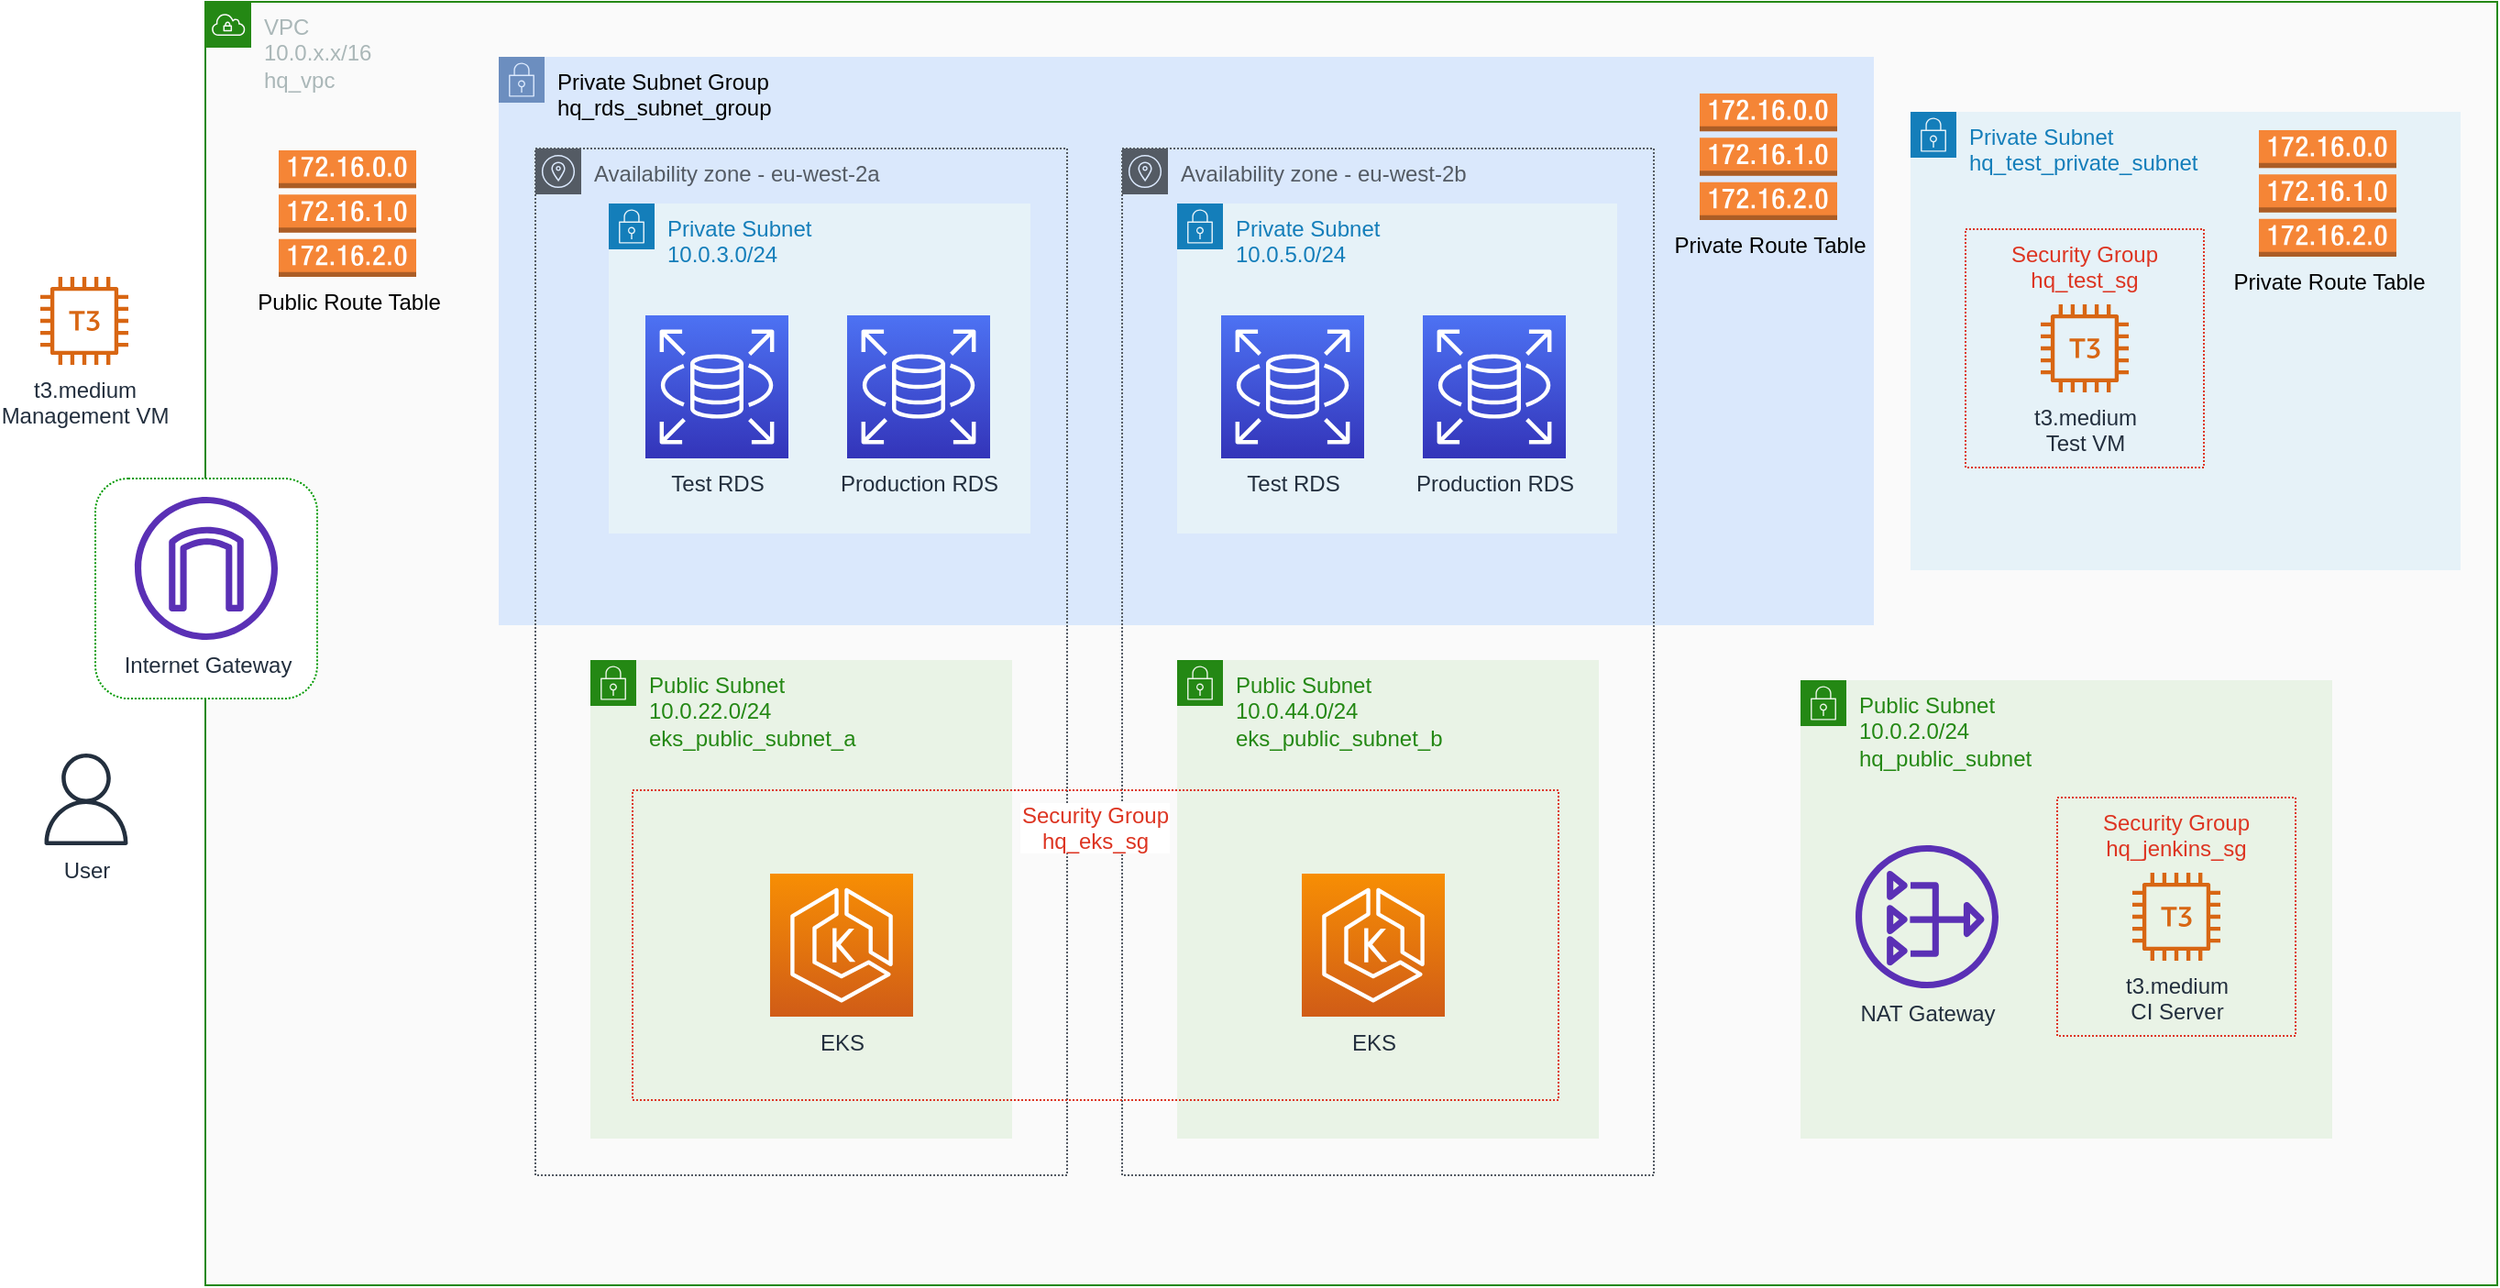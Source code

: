 <mxfile version="14.5.1" type="device"><diagram id="DsRfgjtYE4nJ2nQNvDfR" name="Page-1"><mxGraphModel dx="2317" dy="1637" grid="1" gridSize="10" guides="1" tooltips="1" connect="1" arrows="1" fold="1" page="1" pageScale="1" pageWidth="1169" pageHeight="827" math="0" shadow="0"><root><mxCell id="0"/><mxCell id="1" parent="0"/><mxCell id="G7ireAi9VKMg5s6gykiv-69" value="VPC&lt;br&gt;&lt;div&gt;10.0.x.x/16&lt;/div&gt;&lt;div&gt;hq_vpc&lt;/div&gt;" style="points=[[0,0],[0.25,0],[0.5,0],[0.75,0],[1,0],[1,0.25],[1,0.5],[1,0.75],[1,1],[0.75,1],[0.5,1],[0.25,1],[0,1],[0,0.75],[0,0.5],[0,0.25]];outlineConnect=0;gradientColor=none;html=1;whiteSpace=wrap;fontSize=12;fontStyle=0;shape=mxgraph.aws4.group;grIcon=mxgraph.aws4.group_vpc;strokeColor=#248814;verticalAlign=top;align=left;spacingLeft=30;fontColor=#AAB7B8;dashed=0;dashPattern=1 1;fillColor=#FAFAFA;" vertex="1" parent="1"><mxGeometry x="-40" y="-780" width="1250" height="700" as="geometry"/></mxCell><mxCell id="G7ireAi9VKMg5s6gykiv-70" value="" style="group" vertex="1" connectable="0" parent="1"><mxGeometry x="120" y="-750" width="750" height="310" as="geometry"/></mxCell><mxCell id="G7ireAi9VKMg5s6gykiv-32" value="Private Subnet Group&lt;br&gt;hq_rds_subnet_group" style="points=[[0,0],[0.25,0],[0.5,0],[0.75,0],[1,0],[1,0.25],[1,0.5],[1,0.75],[1,1],[0.75,1],[0.5,1],[0.25,1],[0,1],[0,0.75],[0,0.5],[0,0.25]];outlineConnect=0;html=1;whiteSpace=wrap;fontSize=12;fontStyle=0;shape=mxgraph.aws4.group;grIcon=mxgraph.aws4.group_security_group;grStroke=0;strokeColor=#6c8ebf;fillColor=#dae8fc;verticalAlign=top;align=left;spacingLeft=30;dashed=0;dashPattern=1 1;" vertex="1" parent="G7ireAi9VKMg5s6gykiv-70"><mxGeometry width="750" height="310" as="geometry"/></mxCell><mxCell id="G7ireAi9VKMg5s6gykiv-52" value="Private Subnet&lt;br&gt;10.0.5.0/24" style="points=[[0,0],[0.25,0],[0.5,0],[0.75,0],[1,0],[1,0.25],[1,0.5],[1,0.75],[1,1],[0.75,1],[0.5,1],[0.25,1],[0,1],[0,0.75],[0,0.5],[0,0.25]];outlineConnect=0;gradientColor=none;html=1;whiteSpace=wrap;fontSize=12;fontStyle=0;shape=mxgraph.aws4.group;grIcon=mxgraph.aws4.group_security_group;grStroke=0;strokeColor=#147EBA;fillColor=#E6F2F8;verticalAlign=top;align=left;spacingLeft=30;fontColor=#147EBA;dashed=0;dashPattern=1 1;" vertex="1" parent="G7ireAi9VKMg5s6gykiv-70"><mxGeometry x="370" y="80" width="240" height="180" as="geometry"/></mxCell><mxCell id="G7ireAi9VKMg5s6gykiv-50" value="Private Subnet&lt;br&gt;10.0.3.0/24" style="points=[[0,0],[0.25,0],[0.5,0],[0.75,0],[1,0],[1,0.25],[1,0.5],[1,0.75],[1,1],[0.75,1],[0.5,1],[0.25,1],[0,1],[0,0.75],[0,0.5],[0,0.25]];outlineConnect=0;gradientColor=none;html=1;whiteSpace=wrap;fontSize=12;fontStyle=0;shape=mxgraph.aws4.group;grIcon=mxgraph.aws4.group_security_group;grStroke=0;strokeColor=#147EBA;fillColor=#E6F2F8;verticalAlign=top;align=left;spacingLeft=30;fontColor=#147EBA;dashed=0;dashPattern=1 1;" vertex="1" parent="G7ireAi9VKMg5s6gykiv-70"><mxGeometry x="60" y="80" width="230" height="180" as="geometry"/></mxCell><mxCell id="G7ireAi9VKMg5s6gykiv-33" value="Test RDS" style="points=[[0,0,0],[0.25,0,0],[0.5,0,0],[0.75,0,0],[1,0,0],[0,1,0],[0.25,1,0],[0.5,1,0],[0.75,1,0],[1,1,0],[0,0.25,0],[0,0.5,0],[0,0.75,0],[1,0.25,0],[1,0.5,0],[1,0.75,0]];outlineConnect=0;fontColor=#232F3E;gradientColor=#4D72F3;gradientDirection=north;fillColor=#3334B9;strokeColor=#ffffff;dashed=0;verticalLabelPosition=bottom;verticalAlign=top;align=center;html=1;fontSize=12;fontStyle=0;aspect=fixed;shape=mxgraph.aws4.resourceIcon;resIcon=mxgraph.aws4.rds;dashPattern=1 1;" vertex="1" parent="G7ireAi9VKMg5s6gykiv-70"><mxGeometry x="80" y="141" width="78" height="78" as="geometry"/></mxCell><mxCell id="G7ireAi9VKMg5s6gykiv-34" value="Production RDS" style="points=[[0,0,0],[0.25,0,0],[0.5,0,0],[0.75,0,0],[1,0,0],[0,1,0],[0.25,1,0],[0.5,1,0],[0.75,1,0],[1,1,0],[0,0.25,0],[0,0.5,0],[0,0.75,0],[1,0.25,0],[1,0.5,0],[1,0.75,0]];outlineConnect=0;fontColor=#232F3E;gradientColor=#4D72F3;gradientDirection=north;fillColor=#3334B9;strokeColor=#ffffff;dashed=0;verticalLabelPosition=bottom;verticalAlign=top;align=center;html=1;fontSize=12;fontStyle=0;aspect=fixed;shape=mxgraph.aws4.resourceIcon;resIcon=mxgraph.aws4.rds;dashPattern=1 1;" vertex="1" parent="G7ireAi9VKMg5s6gykiv-70"><mxGeometry x="190" y="141" width="78" height="78" as="geometry"/></mxCell><mxCell id="G7ireAi9VKMg5s6gykiv-46" value="Test RDS" style="points=[[0,0,0],[0.25,0,0],[0.5,0,0],[0.75,0,0],[1,0,0],[0,1,0],[0.25,1,0],[0.5,1,0],[0.75,1,0],[1,1,0],[0,0.25,0],[0,0.5,0],[0,0.75,0],[1,0.25,0],[1,0.5,0],[1,0.75,0]];outlineConnect=0;fontColor=#232F3E;gradientColor=#4D72F3;gradientDirection=north;fillColor=#3334B9;strokeColor=#ffffff;dashed=0;verticalLabelPosition=bottom;verticalAlign=top;align=center;html=1;fontSize=12;fontStyle=0;aspect=fixed;shape=mxgraph.aws4.resourceIcon;resIcon=mxgraph.aws4.rds;dashPattern=1 1;" vertex="1" parent="G7ireAi9VKMg5s6gykiv-70"><mxGeometry x="394" y="141" width="78" height="78" as="geometry"/></mxCell><mxCell id="G7ireAi9VKMg5s6gykiv-47" value="Production RDS" style="points=[[0,0,0],[0.25,0,0],[0.5,0,0],[0.75,0,0],[1,0,0],[0,1,0],[0.25,1,0],[0.5,1,0],[0.75,1,0],[1,1,0],[0,0.25,0],[0,0.5,0],[0,0.75,0],[1,0.25,0],[1,0.5,0],[1,0.75,0]];outlineConnect=0;fontColor=#232F3E;gradientColor=#4D72F3;gradientDirection=north;fillColor=#3334B9;strokeColor=#ffffff;dashed=0;verticalLabelPosition=bottom;verticalAlign=top;align=center;html=1;fontSize=12;fontStyle=0;aspect=fixed;shape=mxgraph.aws4.resourceIcon;resIcon=mxgraph.aws4.rds;dashPattern=1 1;" vertex="1" parent="G7ireAi9VKMg5s6gykiv-70"><mxGeometry x="504" y="141" width="78" height="78" as="geometry"/></mxCell><mxCell id="G7ireAi9VKMg5s6gykiv-65" value="Private Route Table" style="outlineConnect=0;dashed=0;verticalLabelPosition=bottom;verticalAlign=top;align=center;html=1;shape=mxgraph.aws3.route_table;fillColor=#F58536;gradientColor=none;dashPattern=1 1;strokeColor=#000000;strokeWidth=1;" vertex="1" parent="G7ireAi9VKMg5s6gykiv-70"><mxGeometry x="655" y="20" width="75" height="69" as="geometry"/></mxCell><mxCell id="G7ireAi9VKMg5s6gykiv-74" value="Public Route Table" style="outlineConnect=0;dashed=0;verticalLabelPosition=bottom;verticalAlign=top;align=center;html=1;shape=mxgraph.aws3.route_table;fillColor=#F58536;gradientColor=none;dashPattern=1 1;strokeColor=#000000;strokeWidth=1;" vertex="1" parent="1"><mxGeometry y="-699" width="75" height="69" as="geometry"/></mxCell><mxCell id="G7ireAi9VKMg5s6gykiv-97" value="t3.medium&lt;br&gt;Management VM" style="outlineConnect=0;fontColor=#232F3E;gradientColor=none;fillColor=#D86613;strokeColor=none;dashed=0;verticalLabelPosition=bottom;verticalAlign=top;align=center;html=1;fontSize=12;fontStyle=0;aspect=fixed;pointerEvents=1;shape=mxgraph.aws4.t3_instance;dashPattern=1 1;" vertex="1" parent="1"><mxGeometry x="-130" y="-630" width="48" height="48" as="geometry"/></mxCell><mxCell id="G7ireAi9VKMg5s6gykiv-113" value="User" style="outlineConnect=0;fontColor=#232F3E;gradientColor=none;fillColor=#232F3E;strokeColor=none;dashed=0;verticalLabelPosition=bottom;verticalAlign=top;align=center;html=1;fontSize=12;fontStyle=0;aspect=fixed;pointerEvents=1;shape=mxgraph.aws4.user;dashPattern=1 1;" vertex="1" parent="1"><mxGeometry x="-130" y="-370" width="50" height="50" as="geometry"/></mxCell><mxCell id="G7ireAi9VKMg5s6gykiv-127" value="" style="group" vertex="1" connectable="0" parent="1"><mxGeometry x="890" y="-720" width="300" height="250" as="geometry"/></mxCell><mxCell id="G7ireAi9VKMg5s6gykiv-123" value="Private Subnet&lt;br&gt;hq_test_private_subnet" style="points=[[0,0],[0.25,0],[0.5,0],[0.75,0],[1,0],[1,0.25],[1,0.5],[1,0.75],[1,1],[0.75,1],[0.5,1],[0.25,1],[0,1],[0,0.75],[0,0.5],[0,0.25]];outlineConnect=0;gradientColor=none;html=1;whiteSpace=wrap;fontSize=12;fontStyle=0;shape=mxgraph.aws4.group;grIcon=mxgraph.aws4.group_security_group;grStroke=0;strokeColor=#147EBA;fillColor=#E6F2F8;verticalAlign=top;align=left;spacingLeft=30;fontColor=#147EBA;dashed=0;dashPattern=1 1;" vertex="1" parent="G7ireAi9VKMg5s6gykiv-127"><mxGeometry width="300" height="250" as="geometry"/></mxCell><mxCell id="G7ireAi9VKMg5s6gykiv-124" value="Security Group&#10;hq_test_sg" style="fillColor=none;strokeColor=#DD3522;verticalAlign=top;fontStyle=0;fontColor=#DD3522;dashed=1;dashPattern=1 1;" vertex="1" parent="G7ireAi9VKMg5s6gykiv-127"><mxGeometry x="30" y="64" width="130" height="130" as="geometry"/></mxCell><mxCell id="G7ireAi9VKMg5s6gykiv-125" value="t3.medium&lt;br&gt;Test VM" style="outlineConnect=0;fontColor=#232F3E;gradientColor=none;fillColor=#D86613;strokeColor=none;dashed=0;verticalLabelPosition=bottom;verticalAlign=top;align=center;html=1;fontSize=12;fontStyle=0;aspect=fixed;pointerEvents=1;shape=mxgraph.aws4.t3_instance;dashPattern=1 1;" vertex="1" parent="G7ireAi9VKMg5s6gykiv-127"><mxGeometry x="71" y="105" width="48" height="48" as="geometry"/></mxCell><mxCell id="G7ireAi9VKMg5s6gykiv-126" value="Private Route Table" style="outlineConnect=0;dashed=0;verticalLabelPosition=bottom;verticalAlign=top;align=center;html=1;shape=mxgraph.aws3.route_table;fillColor=#F58536;gradientColor=none;dashPattern=1 1;strokeColor=#000000;strokeWidth=1;" vertex="1" parent="G7ireAi9VKMg5s6gykiv-127"><mxGeometry x="190" y="10" width="75" height="69" as="geometry"/></mxCell><mxCell id="G7ireAi9VKMg5s6gykiv-129" value="" style="group" vertex="1" connectable="0" parent="1"><mxGeometry x="830" y="-410" width="290" height="250" as="geometry"/></mxCell><mxCell id="G7ireAi9VKMg5s6gykiv-17" value="&lt;div&gt;Public Subnet&amp;nbsp;&lt;/div&gt;10.0.2.0/24&lt;div&gt;hq_public_subnet&lt;/div&gt;" style="points=[[0,0],[0.25,0],[0.5,0],[0.75,0],[1,0],[1,0.25],[1,0.5],[1,0.75],[1,1],[0.75,1],[0.5,1],[0.25,1],[0,1],[0,0.75],[0,0.5],[0,0.25]];outlineConnect=0;gradientColor=none;html=1;whiteSpace=wrap;fontSize=12;fontStyle=0;shape=mxgraph.aws4.group;grIcon=mxgraph.aws4.group_security_group;grStroke=0;strokeColor=#248814;fillColor=#E9F3E6;verticalAlign=top;align=left;spacingLeft=30;fontColor=#248814;dashed=0;dashPattern=1 1;" vertex="1" parent="G7ireAi9VKMg5s6gykiv-129"><mxGeometry width="290" height="250" as="geometry"/></mxCell><mxCell id="G7ireAi9VKMg5s6gykiv-30" value="NAT Gateway" style="outlineConnect=0;fontColor=#232F3E;gradientColor=none;fillColor=#5A30B5;strokeColor=none;dashed=0;verticalLabelPosition=bottom;verticalAlign=top;align=center;html=1;fontSize=12;fontStyle=0;aspect=fixed;pointerEvents=1;shape=mxgraph.aws4.nat_gateway;dashPattern=1 1;" vertex="1" parent="G7ireAi9VKMg5s6gykiv-129"><mxGeometry x="30" y="90" width="78" height="78" as="geometry"/></mxCell><mxCell id="G7ireAi9VKMg5s6gykiv-109" value="" style="group" vertex="1" connectable="0" parent="G7ireAi9VKMg5s6gykiv-129"><mxGeometry x="140" y="64" width="130" height="130" as="geometry"/></mxCell><mxCell id="G7ireAi9VKMg5s6gykiv-24" value="Security Group&#10;hq_jenkins_sg" style="fillColor=none;strokeColor=#DD3522;verticalAlign=top;fontStyle=0;fontColor=#DD3522;dashed=1;dashPattern=1 1;" vertex="1" parent="G7ireAi9VKMg5s6gykiv-109"><mxGeometry width="130" height="130" as="geometry"/></mxCell><mxCell id="G7ireAi9VKMg5s6gykiv-53" value="t3.medium&lt;br&gt;CI Server" style="outlineConnect=0;fontColor=#232F3E;gradientColor=none;fillColor=#D86613;strokeColor=none;dashed=0;verticalLabelPosition=bottom;verticalAlign=top;align=center;html=1;fontSize=12;fontStyle=0;aspect=fixed;pointerEvents=1;shape=mxgraph.aws4.t3_instance;dashPattern=1 1;" vertex="1" parent="G7ireAi9VKMg5s6gykiv-109"><mxGeometry x="41" y="41" width="48" height="48" as="geometry"/></mxCell><mxCell id="G7ireAi9VKMg5s6gykiv-131" value="Availability zone - eu-west-2a" style="outlineConnect=0;gradientColor=none;html=1;whiteSpace=wrap;fontSize=12;fontStyle=0;shape=mxgraph.aws4.group;grIcon=mxgraph.aws4.group_availability_zone;strokeColor=#545B64;fillColor=none;verticalAlign=top;align=left;spacingLeft=30;fontColor=#545B64;dashed=1;rounded=1;dashPattern=1 1;" vertex="1" parent="1"><mxGeometry x="140" y="-700" width="290" height="560" as="geometry"/></mxCell><mxCell id="G7ireAi9VKMg5s6gykiv-132" value="Availability zone - eu-west-2b" style="outlineConnect=0;gradientColor=none;html=1;whiteSpace=wrap;fontSize=12;fontStyle=0;shape=mxgraph.aws4.group;grIcon=mxgraph.aws4.group_availability_zone;strokeColor=#545B64;fillColor=none;verticalAlign=top;align=left;spacingLeft=30;fontColor=#545B64;dashed=1;rounded=1;dashPattern=1 1;" vertex="1" parent="1"><mxGeometry x="460" y="-700" width="290" height="560" as="geometry"/></mxCell><mxCell id="G7ireAi9VKMg5s6gykiv-153" value="&lt;div&gt;Public Subnet&amp;nbsp;&lt;/div&gt;10.0.44.0/24&lt;div&gt;eks_public_subnet_b&lt;/div&gt;" style="points=[[0,0],[0.25,0],[0.5,0],[0.75,0],[1,0],[1,0.25],[1,0.5],[1,0.75],[1,1],[0.75,1],[0.5,1],[0.25,1],[0,1],[0,0.75],[0,0.5],[0,0.25]];outlineConnect=0;gradientColor=none;html=1;whiteSpace=wrap;fontSize=12;fontStyle=0;shape=mxgraph.aws4.group;grIcon=mxgraph.aws4.group_security_group;grStroke=0;strokeColor=#248814;fillColor=#E9F3E6;verticalAlign=top;align=left;spacingLeft=30;fontColor=#248814;dashed=0;dashPattern=1 1;" vertex="1" parent="1"><mxGeometry x="490" y="-421" width="230" height="261" as="geometry"/></mxCell><mxCell id="G7ireAi9VKMg5s6gykiv-157" value="&lt;div&gt;Public Subnet&amp;nbsp;&lt;/div&gt;10.0.22.0/24&lt;div&gt;eks_public_subnet_a&lt;/div&gt;" style="points=[[0,0],[0.25,0],[0.5,0],[0.75,0],[1,0],[1,0.25],[1,0.5],[1,0.75],[1,1],[0.75,1],[0.5,1],[0.25,1],[0,1],[0,0.75],[0,0.5],[0,0.25]];outlineConnect=0;gradientColor=none;html=1;whiteSpace=wrap;fontSize=12;fontStyle=0;shape=mxgraph.aws4.group;grIcon=mxgraph.aws4.group_security_group;grStroke=0;strokeColor=#248814;fillColor=#E9F3E6;verticalAlign=top;align=left;spacingLeft=30;fontColor=#248814;dashed=0;dashPattern=1 1;" vertex="1" parent="1"><mxGeometry x="170" y="-421" width="230" height="261" as="geometry"/></mxCell><mxCell id="G7ireAi9VKMg5s6gykiv-158" value="" style="group" vertex="1" connectable="0" parent="1"><mxGeometry x="193" y="-350" width="505" height="169" as="geometry"/></mxCell><mxCell id="G7ireAi9VKMg5s6gykiv-159" value="Security Group&#10;hq_eks_sg" style="strokeColor=#DD3522;verticalAlign=top;fontStyle=0;fontColor=#DD3522;dashed=1;dashPattern=1 1;fillColor=none;labelBackgroundColor=#ffffff;" vertex="1" parent="G7ireAi9VKMg5s6gykiv-158"><mxGeometry width="505" height="169" as="geometry"/></mxCell><mxCell id="G7ireAi9VKMg5s6gykiv-160" value="EKS" style="points=[[0,0,0],[0.25,0,0],[0.5,0,0],[0.75,0,0],[1,0,0],[0,1,0],[0.25,1,0],[0.5,1,0],[0.75,1,0],[1,1,0],[0,0.25,0],[0,0.5,0],[0,0.75,0],[1,0.25,0],[1,0.5,0],[1,0.75,0]];outlineConnect=0;fontColor=#232F3E;gradientColor=#F78E04;gradientDirection=north;fillColor=#D05C17;strokeColor=#ffffff;dashed=0;verticalLabelPosition=bottom;verticalAlign=top;align=center;html=1;fontSize=12;fontStyle=0;aspect=fixed;shape=mxgraph.aws4.resourceIcon;resIcon=mxgraph.aws4.eks;dashPattern=1 1;" vertex="1" parent="G7ireAi9VKMg5s6gykiv-158"><mxGeometry x="74.996" y="45.5" width="78" height="78" as="geometry"/></mxCell><mxCell id="G7ireAi9VKMg5s6gykiv-161" value="EKS" style="points=[[0,0,0],[0.25,0,0],[0.5,0,0],[0.75,0,0],[1,0,0],[0,1,0],[0.25,1,0],[0.5,1,0],[0.75,1,0],[1,1,0],[0,0.25,0],[0,0.5,0],[0,0.75,0],[1,0.25,0],[1,0.5,0],[1,0.75,0]];outlineConnect=0;fontColor=#232F3E;gradientColor=#F78E04;gradientDirection=north;fillColor=#D05C17;strokeColor=#ffffff;dashed=0;verticalLabelPosition=bottom;verticalAlign=top;align=center;html=1;fontSize=12;fontStyle=0;aspect=fixed;shape=mxgraph.aws4.resourceIcon;resIcon=mxgraph.aws4.eks;dashPattern=1 1;" vertex="1" parent="G7ireAi9VKMg5s6gykiv-158"><mxGeometry x="364.996" y="45.5" width="78" height="78" as="geometry"/></mxCell><mxCell id="G7ireAi9VKMg5s6gykiv-164" value="" style="group" vertex="1" connectable="0" parent="1"><mxGeometry x="-100" y="-520" width="121" height="120" as="geometry"/></mxCell><mxCell id="G7ireAi9VKMg5s6gykiv-162" value="" style="rounded=1;whiteSpace=wrap;html=1;dashed=1;dashPattern=1 1;strokeWidth=1;strokeColor=#009900;" vertex="1" parent="G7ireAi9VKMg5s6gykiv-164"><mxGeometry width="121" height="120" as="geometry"/></mxCell><mxCell id="G7ireAi9VKMg5s6gykiv-163" value="Internet Gateway" style="outlineConnect=0;fontColor=#232F3E;gradientColor=none;fillColor=#5A30B5;strokeColor=none;dashed=0;verticalLabelPosition=bottom;verticalAlign=top;align=center;html=1;fontSize=12;fontStyle=0;aspect=fixed;pointerEvents=1;shape=mxgraph.aws4.internet_gateway;dashPattern=1 1;" vertex="1" parent="G7ireAi9VKMg5s6gykiv-164"><mxGeometry x="21.5" y="10" width="78" height="78" as="geometry"/></mxCell></root></mxGraphModel></diagram></mxfile>